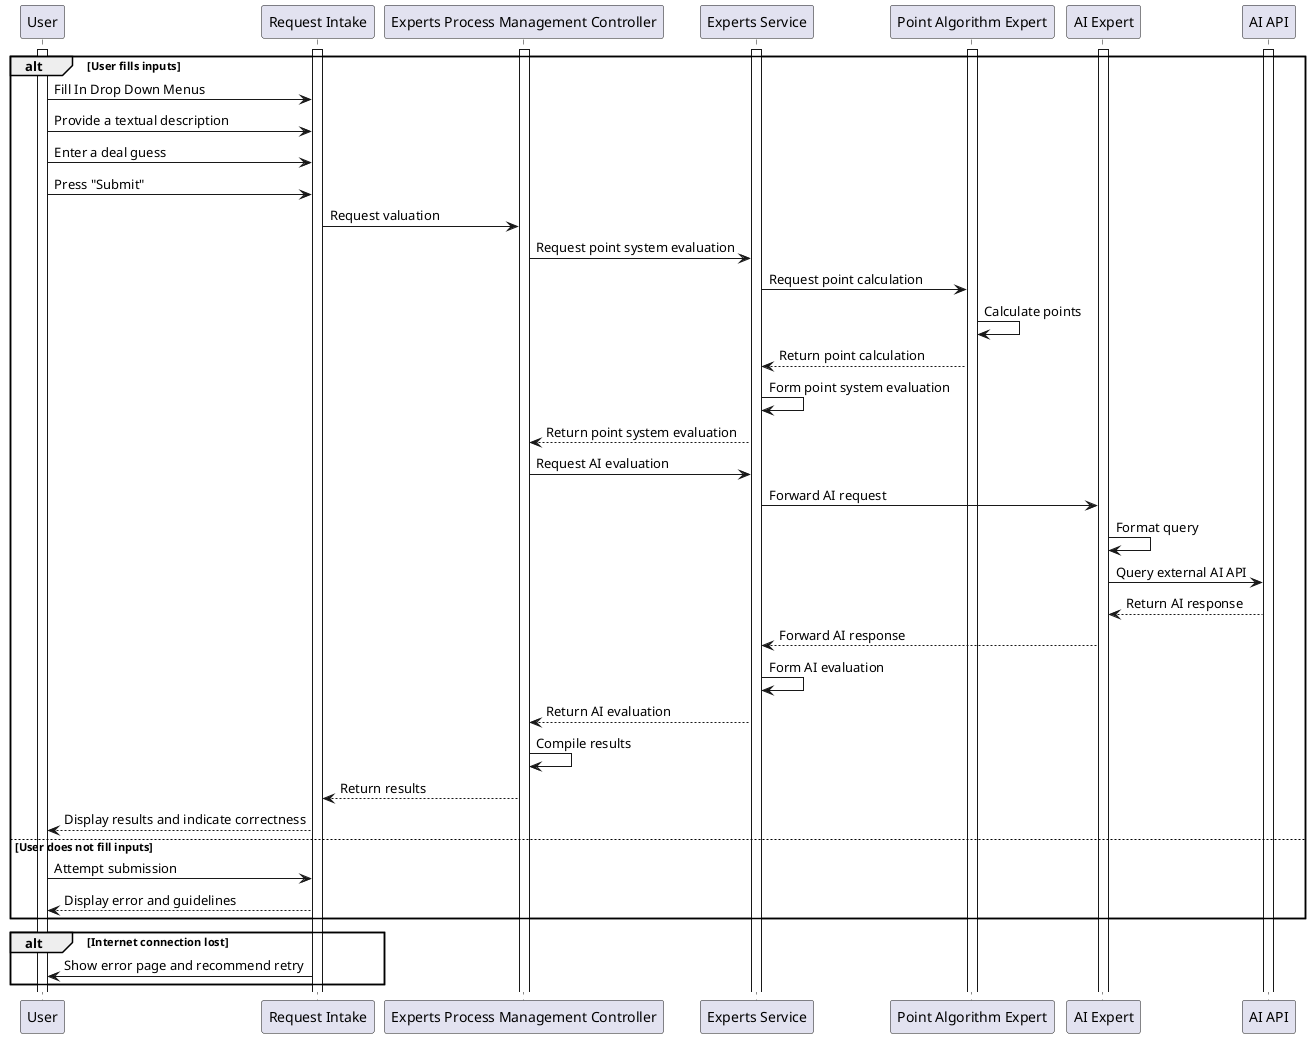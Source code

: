 @startuml be3
participant User
participant "Request Intake" as Intake
participant "Experts Process Management Controller" as Controller
participant "Experts Service" as Service
participant "Point Algorithm Expert" as Algorithm
participant "AI Expert" as AI
participant "AI API" as AI_API
activate User
activate Intake
activate Controller
activate Service
activate Algorithm
activate AI
activate AI_API

alt User fills inputs
    User -> Intake: Fill In Drop Down Menus
    User -> Intake: Provide a textual description
    User -> Intake: Enter a deal guess
    User -> Intake: Press "Submit"
    Intake -> Controller: Request valuation
    Controller -> Service: Request point system evaluation
    Service -> Algorithm: Request point calculation
    Algorithm -> Algorithm: Calculate points
    Algorithm --> Service: Return point calculation
    Service -> Service: Form point system evaluation
    Service --> Controller: Return point system evaluation
    Controller -> Service: Request AI evaluation
    Service -> AI: Forward AI request
    AI -> AI: Format query
    AI -> AI_API: Query external AI API
    AI_API --> AI: Return AI response
    AI --> Service: Forward AI response
    Service -> Service: Form AI evaluation
    Service --> Controller: Return AI evaluation
    Controller -> Controller: Compile results
    Controller --> Intake: Return results
    Intake --> User: Display results and indicate correctness
else User does not fill inputs
    User -> Intake: Attempt submission
    Intake --> User: Display error and guidelines
end

alt Internet connection lost
    Intake -> User: Show error page and recommend retry
end

@enduml
